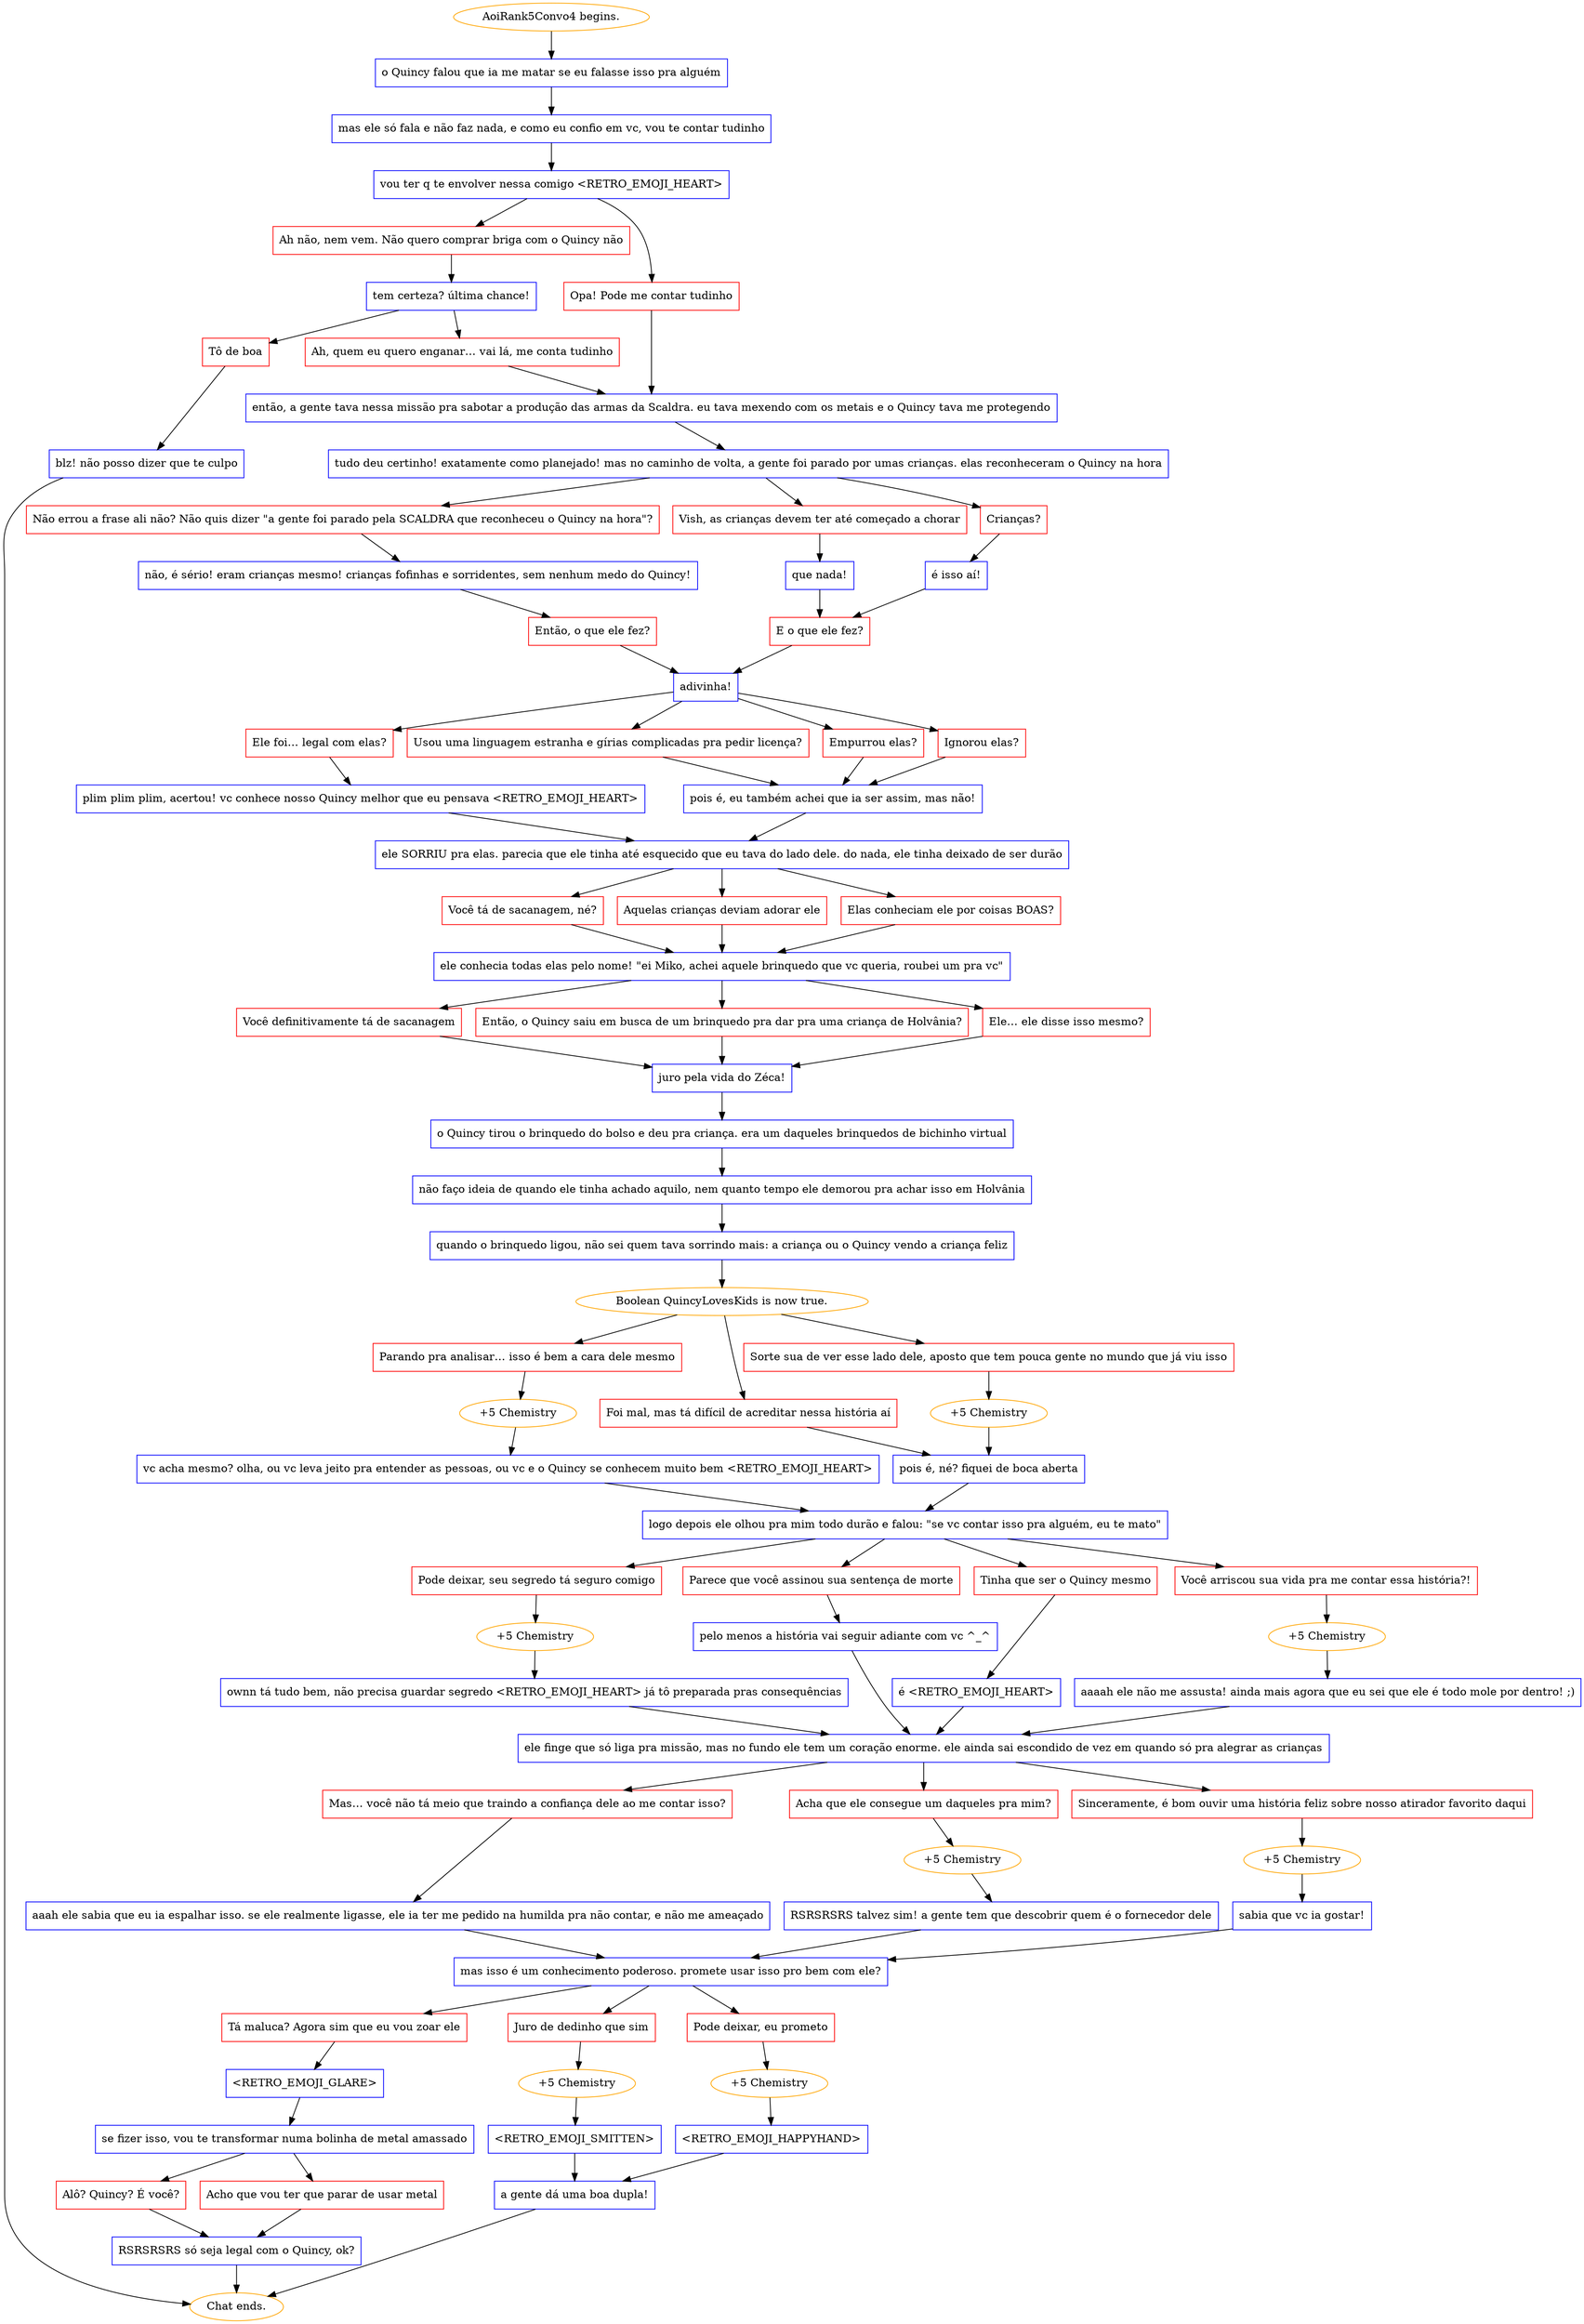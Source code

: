 digraph {
	"AoiRank5Convo4 begins." [color=orange];
		"AoiRank5Convo4 begins." -> j967710431;
	j967710431 [label="o Quincy falou que ia me matar se eu falasse isso pra alguém",shape=box,color=blue];
		j967710431 -> j4144820192;
	j4144820192 [label="mas ele só fala e não faz nada, e como eu confio em vc, vou te contar tudinho",shape=box,color=blue];
		j4144820192 -> j3537423969;
	j3537423969 [label="vou ter q te envolver nessa comigo <RETRO_EMOJI_HEART>",shape=box,color=blue];
		j3537423969 -> j2922706622;
		j3537423969 -> j156068544;
	j2922706622 [label="Ah não, nem vem. Não quero comprar briga com o Quincy não",shape=box,color=red];
		j2922706622 -> j241914993;
	j156068544 [label="Opa! Pode me contar tudinho",shape=box,color=red];
		j156068544 -> j1296890955;
	j241914993 [label="tem certeza? última chance!",shape=box,color=blue];
		j241914993 -> j1999089171;
		j241914993 -> j3770363052;
	j1296890955 [label="então, a gente tava nessa missão pra sabotar a produção das armas da Scaldra. eu tava mexendo com os metais e o Quincy tava me protegendo",shape=box,color=blue];
		j1296890955 -> j197593144;
	j1999089171 [label="Ah, quem eu quero enganar… vai lá, me conta tudinho",shape=box,color=red];
		j1999089171 -> j1296890955;
	j3770363052 [label="Tô de boa",shape=box,color=red];
		j3770363052 -> j707472783;
	j197593144 [label="tudo deu certinho! exatamente como planejado! mas no caminho de volta, a gente foi parado por umas crianças. elas reconheceram o Quincy na hora",shape=box,color=blue];
		j197593144 -> j4094529091;
		j197593144 -> j3616672182;
		j197593144 -> j3824784614;
	j707472783 [label="blz! não posso dizer que te culpo",shape=box,color=blue];
		j707472783 -> "Chat ends.";
	j4094529091 [label="Não errou a frase ali não? Não quis dizer \"a gente foi parado pela SCALDRA que reconheceu o Quincy na hora\"?",shape=box,color=red];
		j4094529091 -> j3985384929;
	j3616672182 [label="Vish, as crianças devem ter até começado a chorar",shape=box,color=red];
		j3616672182 -> j3556237834;
	j3824784614 [label="Crianças?",shape=box,color=red];
		j3824784614 -> j870647862;
	"Chat ends." [color=orange];
	j3985384929 [label="não, é sério! eram crianças mesmo! crianças fofinhas e sorridentes, sem nenhum medo do Quincy!",shape=box,color=blue];
		j3985384929 -> j198449873;
	j3556237834 [label="que nada!",shape=box,color=blue];
		j3556237834 -> j697174892;
	j870647862 [label="é isso aí!",shape=box,color=blue];
		j870647862 -> j697174892;
	j198449873 [label="Então, o que ele fez?",shape=box,color=red];
		j198449873 -> j647479603;
	j697174892 [label="E o que ele fez?",shape=box,color=red];
		j697174892 -> j647479603;
	j647479603 [label="adivinha!",shape=box,color=blue];
		j647479603 -> j1389738450;
		j647479603 -> j3596112443;
		j647479603 -> j3475308370;
		j647479603 -> j2055524423;
	j1389738450 [label="Usou uma linguagem estranha e gírias complicadas pra pedir licença?",shape=box,color=red];
		j1389738450 -> j3074418663;
	j3596112443 [label="Empurrou elas?",shape=box,color=red];
		j3596112443 -> j3074418663;
	j3475308370 [label="Ignorou elas?",shape=box,color=red];
		j3475308370 -> j3074418663;
	j2055524423 [label="Ele foi… legal com elas?",shape=box,color=red];
		j2055524423 -> j3077412213;
	j3074418663 [label="pois é, eu também achei que ia ser assim, mas não!",shape=box,color=blue];
		j3074418663 -> j1571490631;
	j3077412213 [label="plim plim plim, acertou! vc conhece nosso Quincy melhor que eu pensava <RETRO_EMOJI_HEART>",shape=box,color=blue];
		j3077412213 -> j1571490631;
	j1571490631 [label="ele SORRIU pra elas. parecia que ele tinha até esquecido que eu tava do lado dele. do nada, ele tinha deixado de ser durão",shape=box,color=blue];
		j1571490631 -> j3774106248;
		j1571490631 -> j1488532292;
		j1571490631 -> j2711769043;
	j3774106248 [label="Aquelas crianças deviam adorar ele",shape=box,color=red];
		j3774106248 -> j3895510691;
	j1488532292 [label="Elas conheciam ele por coisas BOAS?",shape=box,color=red];
		j1488532292 -> j3895510691;
	j2711769043 [label="Você tá de sacanagem, né?",shape=box,color=red];
		j2711769043 -> j3895510691;
	j3895510691 [label="ele conhecia todas elas pelo nome! \"ei Miko, achei aquele brinquedo que vc queria, roubei um pra vc\"",shape=box,color=blue];
		j3895510691 -> j189277820;
		j3895510691 -> j820832938;
		j3895510691 -> j1638963105;
	j189277820 [label="Então, o Quincy saiu em busca de um brinquedo pra dar pra uma criança de Holvânia?",shape=box,color=red];
		j189277820 -> j1833388932;
	j820832938 [label="Ele… ele disse isso mesmo?",shape=box,color=red];
		j820832938 -> j1833388932;
	j1638963105 [label="Você definitivamente tá de sacanagem",shape=box,color=red];
		j1638963105 -> j1833388932;
	j1833388932 [label="juro pela vida do Zéca!",shape=box,color=blue];
		j1833388932 -> j2653144096;
	j2653144096 [label="o Quincy tirou o brinquedo do bolso e deu pra criança. era um daqueles brinquedos de bichinho virtual",shape=box,color=blue];
		j2653144096 -> j255714914;
	j255714914 [label="não faço ideia de quando ele tinha achado aquilo, nem quanto tempo ele demorou pra achar isso em Holvânia",shape=box,color=blue];
		j255714914 -> j3459994653;
	j3459994653 [label="quando o brinquedo ligou, não sei quem tava sorrindo mais: a criança ou o Quincy vendo a criança feliz",shape=box,color=blue];
		j3459994653 -> j3972133901;
	j3972133901 [label="Boolean QuincyLovesKids is now true.",color=orange];
		j3972133901 -> j3575760526;
		j3972133901 -> j3281932674;
		j3972133901 -> j3875831445;
	j3575760526 [label="Parando pra analisar… isso é bem a cara dele mesmo",shape=box,color=red];
		j3575760526 -> j2676319650;
	j3281932674 [label="Foi mal, mas tá difícil de acreditar nessa história aí",shape=box,color=red];
		j3281932674 -> j3653178791;
	j3875831445 [label="Sorte sua de ver esse lado dele, aposto que tem pouca gente no mundo que já viu isso",shape=box,color=red];
		j3875831445 -> j4234516152;
	j2676319650 [label="+5 Chemistry",color=orange];
		j2676319650 -> j3593138992;
	j3653178791 [label="pois é, né? fiquei de boca aberta",shape=box,color=blue];
		j3653178791 -> j2234607864;
	j4234516152 [label="+5 Chemistry",color=orange];
		j4234516152 -> j3653178791;
	j3593138992 [label="vc acha mesmo? olha, ou vc leva jeito pra entender as pessoas, ou vc e o Quincy se conhecem muito bem <RETRO_EMOJI_HEART>",shape=box,color=blue];
		j3593138992 -> j2234607864;
	j2234607864 [label="logo depois ele olhou pra mim todo durão e falou: \"se vc contar isso pra alguém, eu te mato\"",shape=box,color=blue];
		j2234607864 -> j2363486222;
		j2234607864 -> j677504405;
		j2234607864 -> j88509370;
		j2234607864 -> j4226716349;
	j2363486222 [label="Tinha que ser o Quincy mesmo",shape=box,color=red];
		j2363486222 -> j1021272518;
	j677504405 [label="Você arriscou sua vida pra me contar essa história?!",shape=box,color=red];
		j677504405 -> j4013539017;
	j88509370 [label="Pode deixar, seu segredo tá seguro comigo",shape=box,color=red];
		j88509370 -> j3105372511;
	j4226716349 [label="Parece que você assinou sua sentença de morte",shape=box,color=red];
		j4226716349 -> j105166303;
	j1021272518 [label="é <RETRO_EMOJI_HEART>",shape=box,color=blue];
		j1021272518 -> j1631480434;
	j4013539017 [label="+5 Chemistry",color=orange];
		j4013539017 -> j3032219093;
	j3105372511 [label="+5 Chemistry",color=orange];
		j3105372511 -> j2023060252;
	j105166303 [label="pelo menos a história vai seguir adiante com vc ^_^",shape=box,color=blue];
		j105166303 -> j1631480434;
	j1631480434 [label="ele finge que só liga pra missão, mas no fundo ele tem um coração enorme. ele ainda sai escondido de vez em quando só pra alegrar as crianças",shape=box,color=blue];
		j1631480434 -> j3937223848;
		j1631480434 -> j58837444;
		j1631480434 -> j2558722572;
	j3032219093 [label="aaaah ele não me assusta! ainda mais agora que eu sei que ele é todo mole por dentro! ;)",shape=box,color=blue];
		j3032219093 -> j1631480434;
	j2023060252 [label="ownn tá tudo bem, não precisa guardar segredo <RETRO_EMOJI_HEART> já tô preparada pras consequências",shape=box,color=blue];
		j2023060252 -> j1631480434;
	j3937223848 [label="Acha que ele consegue um daqueles pra mim?",shape=box,color=red];
		j3937223848 -> j1759789932;
	j58837444 [label="Sinceramente, é bom ouvir uma história feliz sobre nosso atirador favorito daqui",shape=box,color=red];
		j58837444 -> j2265897804;
	j2558722572 [label="Mas… você não tá meio que traindo a confiança dele ao me contar isso?",shape=box,color=red];
		j2558722572 -> j3365916694;
	j1759789932 [label="+5 Chemistry",color=orange];
		j1759789932 -> j2691499589;
	j2265897804 [label="+5 Chemistry",color=orange];
		j2265897804 -> j725818203;
	j3365916694 [label="aaah ele sabia que eu ia espalhar isso. se ele realmente ligasse, ele ia ter me pedido na humilda pra não contar, e não me ameaçado",shape=box,color=blue];
		j3365916694 -> j1328829421;
	j2691499589 [label="RSRSRSRS talvez sim! a gente tem que descobrir quem é o fornecedor dele",shape=box,color=blue];
		j2691499589 -> j1328829421;
	j725818203 [label="sabia que vc ia gostar!",shape=box,color=blue];
		j725818203 -> j1328829421;
	j1328829421 [label="mas isso é um conhecimento poderoso. promete usar isso pro bem com ele?",shape=box,color=blue];
		j1328829421 -> j189123569;
		j1328829421 -> j3588831404;
		j1328829421 -> j2796672109;
	j189123569 [label="Pode deixar, eu prometo",shape=box,color=red];
		j189123569 -> j1200861071;
	j3588831404 [label="Juro de dedinho que sim",shape=box,color=red];
		j3588831404 -> j4258864518;
	j2796672109 [label="Tá maluca? Agora sim que eu vou zoar ele",shape=box,color=red];
		j2796672109 -> j2967489368;
	j1200861071 [label="+5 Chemistry",color=orange];
		j1200861071 -> j1062609353;
	j4258864518 [label="+5 Chemistry",color=orange];
		j4258864518 -> j1220114341;
	j2967489368 [label="<RETRO_EMOJI_GLARE>",shape=box,color=blue];
		j2967489368 -> j1445139319;
	j1062609353 [label="<RETRO_EMOJI_HAPPYHAND>",shape=box,color=blue];
		j1062609353 -> j2191175913;
	j1220114341 [label="<RETRO_EMOJI_SMITTEN>",shape=box,color=blue];
		j1220114341 -> j2191175913;
	j1445139319 [label="se fizer isso, vou te transformar numa bolinha de metal amassado",shape=box,color=blue];
		j1445139319 -> j2568162121;
		j1445139319 -> j2787836353;
	j2191175913 [label="a gente dá uma boa dupla!",shape=box,color=blue];
		j2191175913 -> "Chat ends.";
	j2568162121 [label="Alô? Quincy? É você?",shape=box,color=red];
		j2568162121 -> j728440442;
	j2787836353 [label="Acho que vou ter que parar de usar metal",shape=box,color=red];
		j2787836353 -> j728440442;
	j728440442 [label="RSRSRSRS só seja legal com o Quincy, ok?",shape=box,color=blue];
		j728440442 -> "Chat ends.";
}